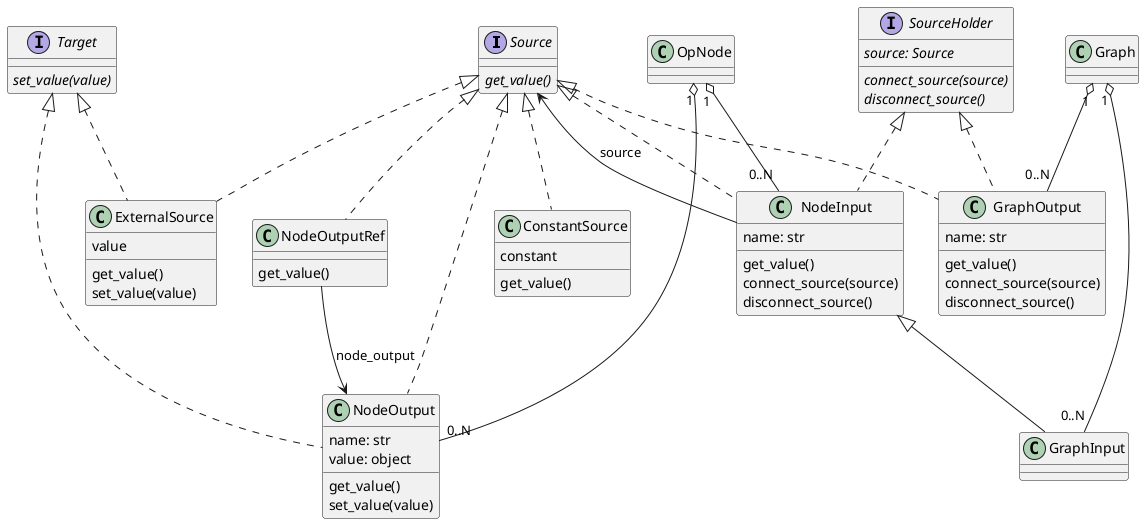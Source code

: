@startuml

interface Source {
    {abstract} get_value()
}

interface Target {
    {abstract} set_value(value)
}

interface SourceHolder {
    {abstract} source: Source
    {abstract} connect_source(source)
    {abstract} disconnect_source()
}

class ConstantSource implements Source {
    constant
    get_value()
}

class ExternalSource implements Source, Target {
    value
    get_value()
    set_value(value)
}

class NodeOutputRef implements Source {
    get_value()
}

class OpNode {
}

class NodeInput implements Source, SourceHolder {
    name: str
    get_value()
    connect_source(source)
    disconnect_source()
}

class NodeOutput implements Source, Target {
    name: str
    value: object
    get_value()
    set_value(value)
}

class Graph {
}

class GraphInput extends NodeInput {
}

class GraphOutput implements Source, SourceHolder {
    name: str
    get_value()
    connect_source(source)
    disconnect_source()
}


NodeOutputRef --> NodeOutput : node_output
NodeInput --> Source : source

OpNode "1" o-- "0..N" NodeInput
OpNode "1" o-- "0..N" NodeOutput

Graph "1" o-- "0..N" GraphInput
Graph "1" o-- "0..N" GraphOutput

@enduml